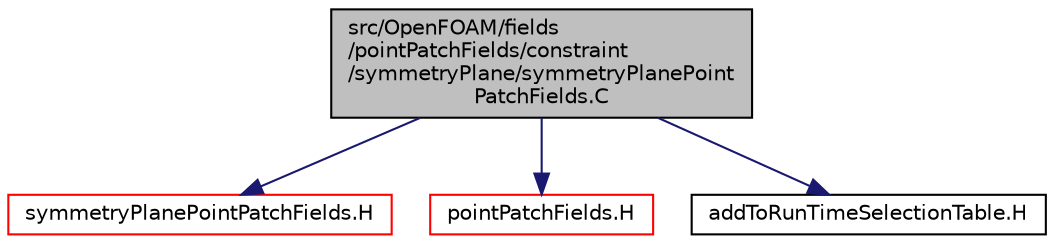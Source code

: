 digraph "src/OpenFOAM/fields/pointPatchFields/constraint/symmetryPlane/symmetryPlanePointPatchFields.C"
{
  bgcolor="transparent";
  edge [fontname="Helvetica",fontsize="10",labelfontname="Helvetica",labelfontsize="10"];
  node [fontname="Helvetica",fontsize="10",shape=record];
  Node0 [label="src/OpenFOAM/fields\l/pointPatchFields/constraint\l/symmetryPlane/symmetryPlanePoint\lPatchFields.C",height=0.2,width=0.4,color="black", fillcolor="grey75", style="filled", fontcolor="black"];
  Node0 -> Node1 [color="midnightblue",fontsize="10",style="solid",fontname="Helvetica"];
  Node1 [label="symmetryPlanePointPatchFields.H",height=0.2,width=0.4,color="red",URL="$a10772.html"];
  Node0 -> Node210 [color="midnightblue",fontsize="10",style="solid",fontname="Helvetica"];
  Node210 [label="pointPatchFields.H",height=0.2,width=0.4,color="red",URL="$a10880.html"];
  Node0 -> Node212 [color="midnightblue",fontsize="10",style="solid",fontname="Helvetica"];
  Node212 [label="addToRunTimeSelectionTable.H",height=0.2,width=0.4,color="black",URL="$a09989.html",tooltip="Macros for easy insertion into run-time selection tables. "];
}
